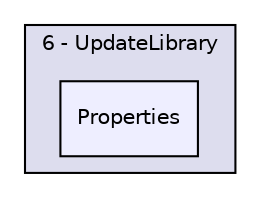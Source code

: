 digraph "D:/Projets/Final-Bomber/6 - UpdateLibrary/Properties" {
  compound=true
  node [ fontsize="10", fontname="Helvetica"];
  edge [ labelfontsize="10", labelfontname="Helvetica"];
  subgraph clusterdir_f0a19b1a4f3b2adbf43652bc19871726 {
    graph [ bgcolor="#ddddee", pencolor="black", label="6 - UpdateLibrary" fontname="Helvetica", fontsize="10", URL="dir_f0a19b1a4f3b2adbf43652bc19871726.html"]
  dir_5980afdd594e3214efbae1f43de84e32 [shape=box, label="Properties", style="filled", fillcolor="#eeeeff", pencolor="black", URL="dir_5980afdd594e3214efbae1f43de84e32.html"];
  }
}
